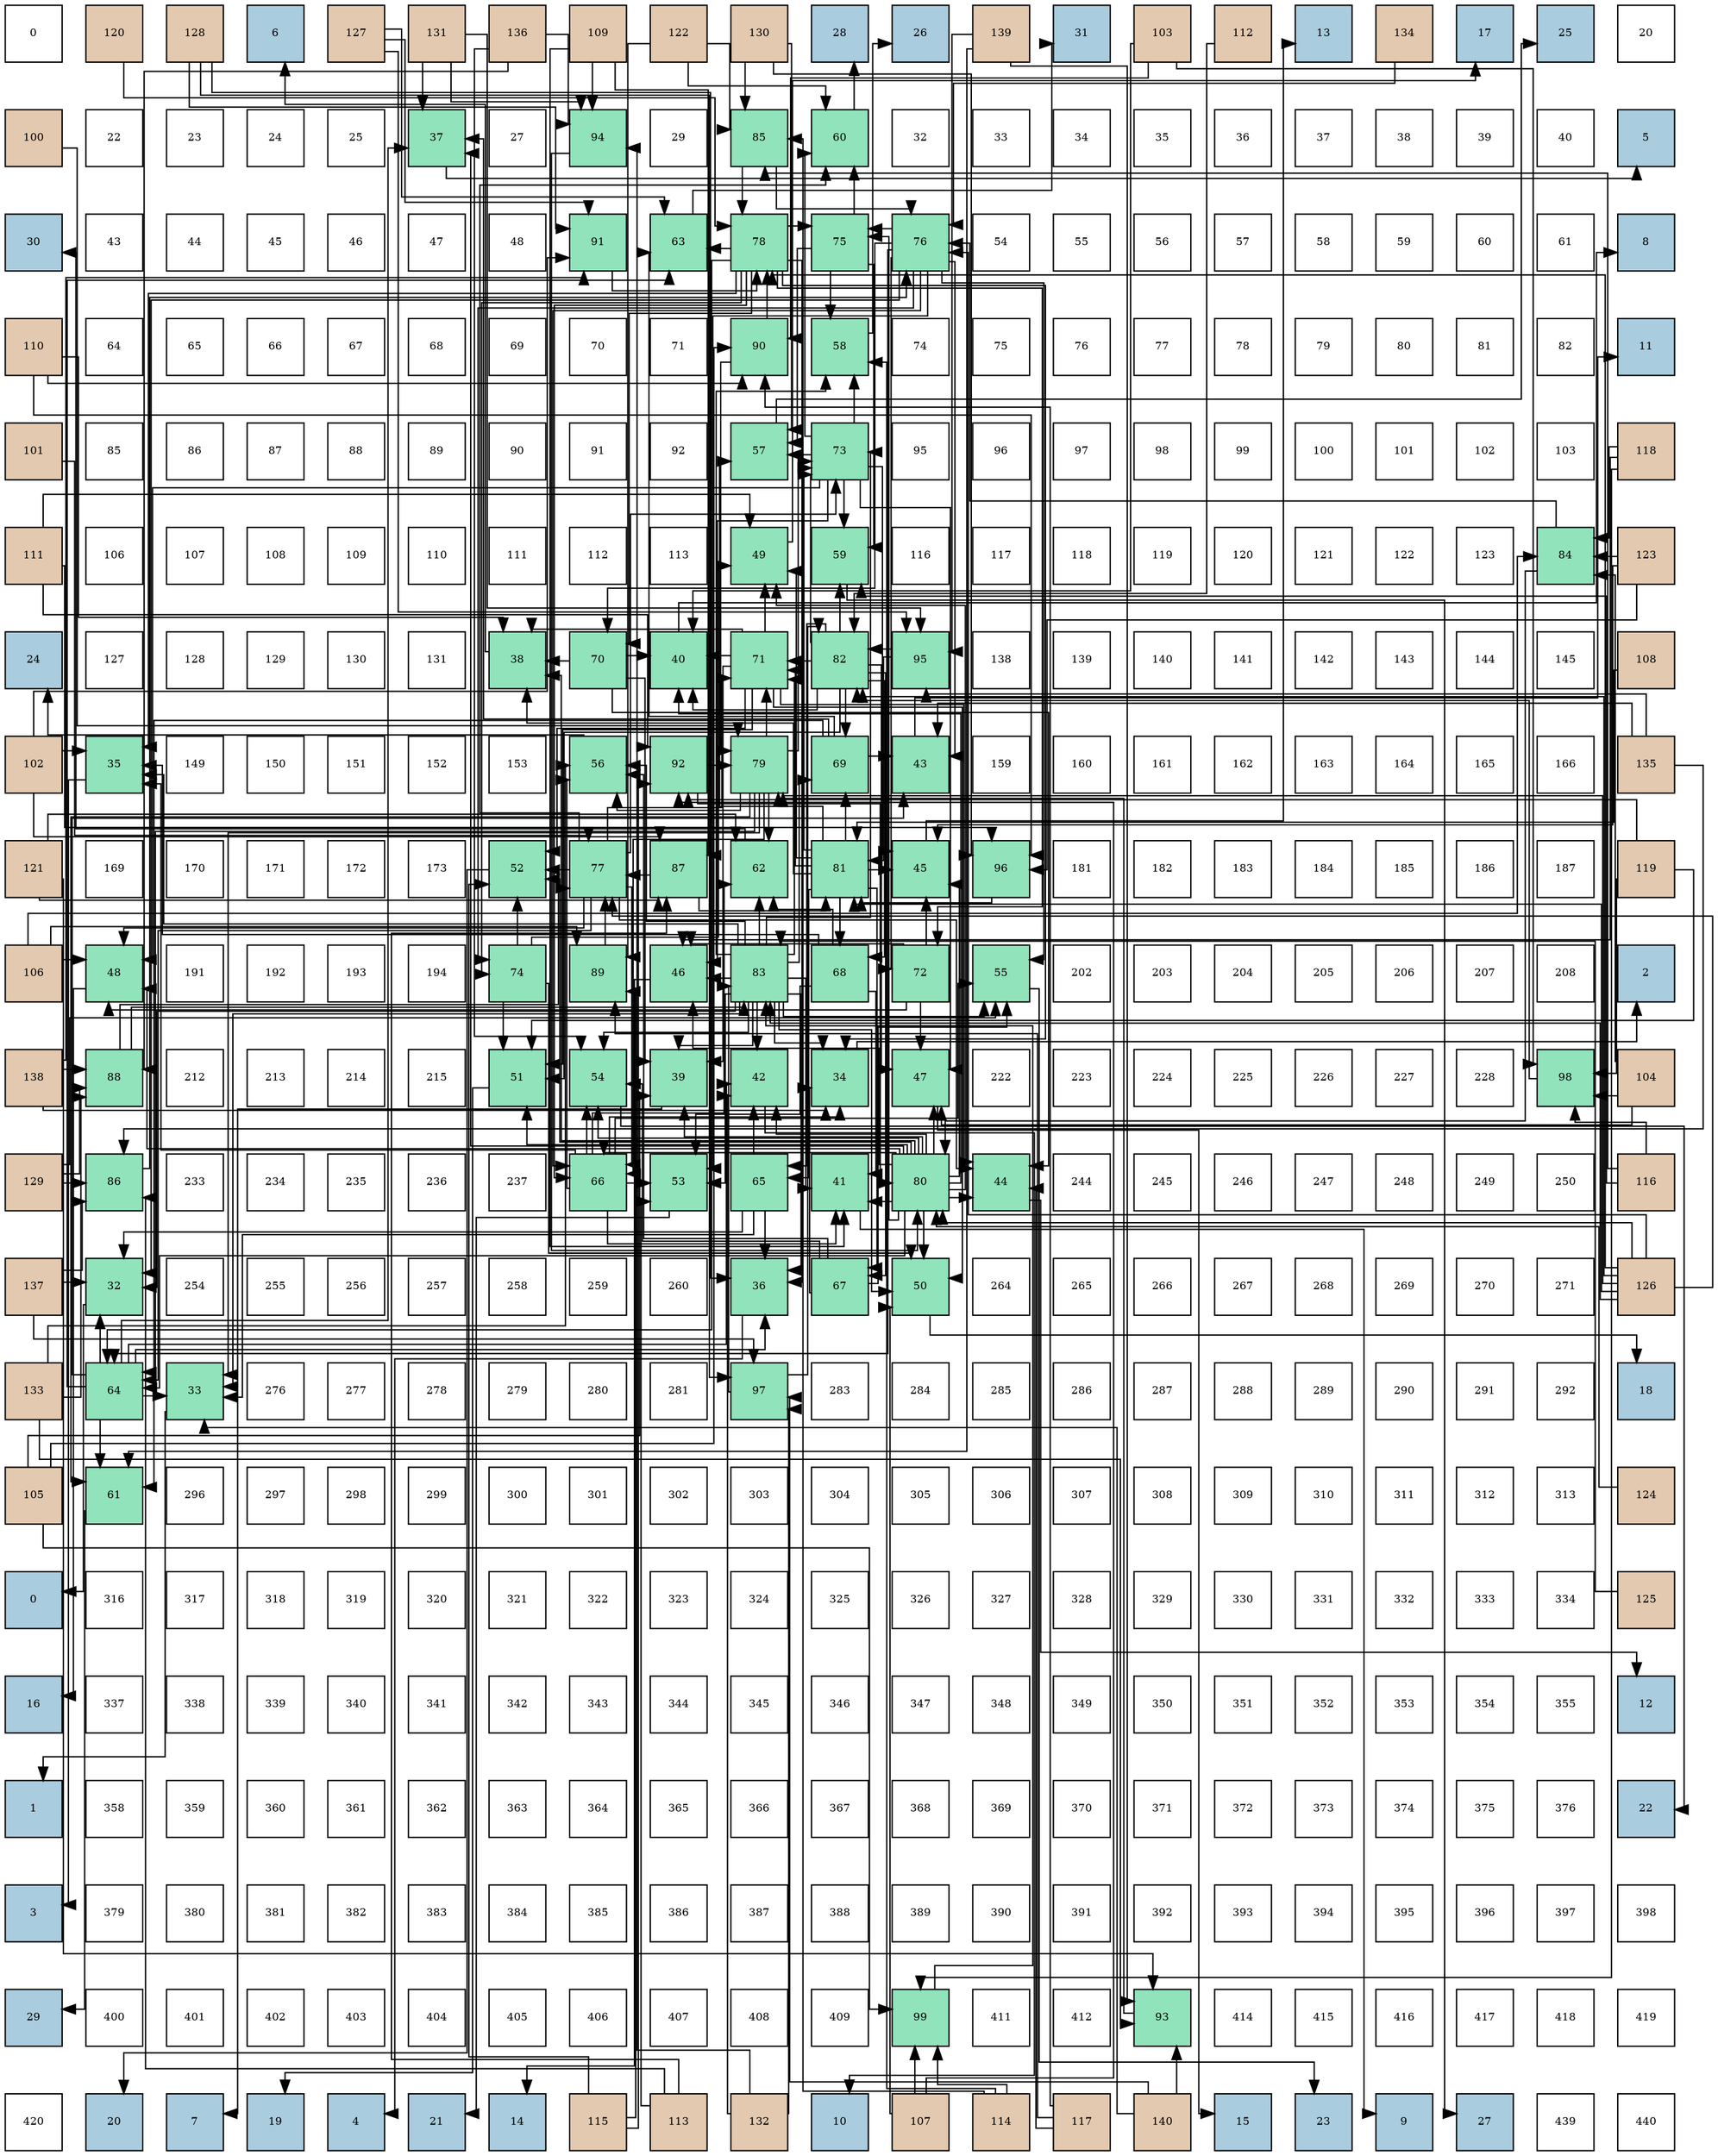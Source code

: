 digraph layout{
 rankdir=TB;
 splines=ortho;
 node [style=filled shape=square fixedsize=true width=0.6];
0[label="0", fontsize=8, fillcolor="#ffffff"];
1[label="120", fontsize=8, fillcolor="#e3c9af"];
2[label="128", fontsize=8, fillcolor="#e3c9af"];
3[label="6", fontsize=8, fillcolor="#a9ccde"];
4[label="127", fontsize=8, fillcolor="#e3c9af"];
5[label="131", fontsize=8, fillcolor="#e3c9af"];
6[label="136", fontsize=8, fillcolor="#e3c9af"];
7[label="109", fontsize=8, fillcolor="#e3c9af"];
8[label="122", fontsize=8, fillcolor="#e3c9af"];
9[label="130", fontsize=8, fillcolor="#e3c9af"];
10[label="28", fontsize=8, fillcolor="#a9ccde"];
11[label="26", fontsize=8, fillcolor="#a9ccde"];
12[label="139", fontsize=8, fillcolor="#e3c9af"];
13[label="31", fontsize=8, fillcolor="#a9ccde"];
14[label="103", fontsize=8, fillcolor="#e3c9af"];
15[label="112", fontsize=8, fillcolor="#e3c9af"];
16[label="13", fontsize=8, fillcolor="#a9ccde"];
17[label="134", fontsize=8, fillcolor="#e3c9af"];
18[label="17", fontsize=8, fillcolor="#a9ccde"];
19[label="25", fontsize=8, fillcolor="#a9ccde"];
20[label="20", fontsize=8, fillcolor="#ffffff"];
21[label="100", fontsize=8, fillcolor="#e3c9af"];
22[label="22", fontsize=8, fillcolor="#ffffff"];
23[label="23", fontsize=8, fillcolor="#ffffff"];
24[label="24", fontsize=8, fillcolor="#ffffff"];
25[label="25", fontsize=8, fillcolor="#ffffff"];
26[label="37", fontsize=8, fillcolor="#91e3bb"];
27[label="27", fontsize=8, fillcolor="#ffffff"];
28[label="94", fontsize=8, fillcolor="#91e3bb"];
29[label="29", fontsize=8, fillcolor="#ffffff"];
30[label="85", fontsize=8, fillcolor="#91e3bb"];
31[label="60", fontsize=8, fillcolor="#91e3bb"];
32[label="32", fontsize=8, fillcolor="#ffffff"];
33[label="33", fontsize=8, fillcolor="#ffffff"];
34[label="34", fontsize=8, fillcolor="#ffffff"];
35[label="35", fontsize=8, fillcolor="#ffffff"];
36[label="36", fontsize=8, fillcolor="#ffffff"];
37[label="37", fontsize=8, fillcolor="#ffffff"];
38[label="38", fontsize=8, fillcolor="#ffffff"];
39[label="39", fontsize=8, fillcolor="#ffffff"];
40[label="40", fontsize=8, fillcolor="#ffffff"];
41[label="5", fontsize=8, fillcolor="#a9ccde"];
42[label="30", fontsize=8, fillcolor="#a9ccde"];
43[label="43", fontsize=8, fillcolor="#ffffff"];
44[label="44", fontsize=8, fillcolor="#ffffff"];
45[label="45", fontsize=8, fillcolor="#ffffff"];
46[label="46", fontsize=8, fillcolor="#ffffff"];
47[label="47", fontsize=8, fillcolor="#ffffff"];
48[label="48", fontsize=8, fillcolor="#ffffff"];
49[label="91", fontsize=8, fillcolor="#91e3bb"];
50[label="63", fontsize=8, fillcolor="#91e3bb"];
51[label="78", fontsize=8, fillcolor="#91e3bb"];
52[label="75", fontsize=8, fillcolor="#91e3bb"];
53[label="76", fontsize=8, fillcolor="#91e3bb"];
54[label="54", fontsize=8, fillcolor="#ffffff"];
55[label="55", fontsize=8, fillcolor="#ffffff"];
56[label="56", fontsize=8, fillcolor="#ffffff"];
57[label="57", fontsize=8, fillcolor="#ffffff"];
58[label="58", fontsize=8, fillcolor="#ffffff"];
59[label="59", fontsize=8, fillcolor="#ffffff"];
60[label="60", fontsize=8, fillcolor="#ffffff"];
61[label="61", fontsize=8, fillcolor="#ffffff"];
62[label="8", fontsize=8, fillcolor="#a9ccde"];
63[label="110", fontsize=8, fillcolor="#e3c9af"];
64[label="64", fontsize=8, fillcolor="#ffffff"];
65[label="65", fontsize=8, fillcolor="#ffffff"];
66[label="66", fontsize=8, fillcolor="#ffffff"];
67[label="67", fontsize=8, fillcolor="#ffffff"];
68[label="68", fontsize=8, fillcolor="#ffffff"];
69[label="69", fontsize=8, fillcolor="#ffffff"];
70[label="70", fontsize=8, fillcolor="#ffffff"];
71[label="71", fontsize=8, fillcolor="#ffffff"];
72[label="90", fontsize=8, fillcolor="#91e3bb"];
73[label="58", fontsize=8, fillcolor="#91e3bb"];
74[label="74", fontsize=8, fillcolor="#ffffff"];
75[label="75", fontsize=8, fillcolor="#ffffff"];
76[label="76", fontsize=8, fillcolor="#ffffff"];
77[label="77", fontsize=8, fillcolor="#ffffff"];
78[label="78", fontsize=8, fillcolor="#ffffff"];
79[label="79", fontsize=8, fillcolor="#ffffff"];
80[label="80", fontsize=8, fillcolor="#ffffff"];
81[label="81", fontsize=8, fillcolor="#ffffff"];
82[label="82", fontsize=8, fillcolor="#ffffff"];
83[label="11", fontsize=8, fillcolor="#a9ccde"];
84[label="101", fontsize=8, fillcolor="#e3c9af"];
85[label="85", fontsize=8, fillcolor="#ffffff"];
86[label="86", fontsize=8, fillcolor="#ffffff"];
87[label="87", fontsize=8, fillcolor="#ffffff"];
88[label="88", fontsize=8, fillcolor="#ffffff"];
89[label="89", fontsize=8, fillcolor="#ffffff"];
90[label="90", fontsize=8, fillcolor="#ffffff"];
91[label="91", fontsize=8, fillcolor="#ffffff"];
92[label="92", fontsize=8, fillcolor="#ffffff"];
93[label="57", fontsize=8, fillcolor="#91e3bb"];
94[label="73", fontsize=8, fillcolor="#91e3bb"];
95[label="95", fontsize=8, fillcolor="#ffffff"];
96[label="96", fontsize=8, fillcolor="#ffffff"];
97[label="97", fontsize=8, fillcolor="#ffffff"];
98[label="98", fontsize=8, fillcolor="#ffffff"];
99[label="99", fontsize=8, fillcolor="#ffffff"];
100[label="100", fontsize=8, fillcolor="#ffffff"];
101[label="101", fontsize=8, fillcolor="#ffffff"];
102[label="102", fontsize=8, fillcolor="#ffffff"];
103[label="103", fontsize=8, fillcolor="#ffffff"];
104[label="118", fontsize=8, fillcolor="#e3c9af"];
105[label="111", fontsize=8, fillcolor="#e3c9af"];
106[label="106", fontsize=8, fillcolor="#ffffff"];
107[label="107", fontsize=8, fillcolor="#ffffff"];
108[label="108", fontsize=8, fillcolor="#ffffff"];
109[label="109", fontsize=8, fillcolor="#ffffff"];
110[label="110", fontsize=8, fillcolor="#ffffff"];
111[label="111", fontsize=8, fillcolor="#ffffff"];
112[label="112", fontsize=8, fillcolor="#ffffff"];
113[label="113", fontsize=8, fillcolor="#ffffff"];
114[label="49", fontsize=8, fillcolor="#91e3bb"];
115[label="59", fontsize=8, fillcolor="#91e3bb"];
116[label="116", fontsize=8, fillcolor="#ffffff"];
117[label="117", fontsize=8, fillcolor="#ffffff"];
118[label="118", fontsize=8, fillcolor="#ffffff"];
119[label="119", fontsize=8, fillcolor="#ffffff"];
120[label="120", fontsize=8, fillcolor="#ffffff"];
121[label="121", fontsize=8, fillcolor="#ffffff"];
122[label="122", fontsize=8, fillcolor="#ffffff"];
123[label="123", fontsize=8, fillcolor="#ffffff"];
124[label="84", fontsize=8, fillcolor="#91e3bb"];
125[label="123", fontsize=8, fillcolor="#e3c9af"];
126[label="24", fontsize=8, fillcolor="#a9ccde"];
127[label="127", fontsize=8, fillcolor="#ffffff"];
128[label="128", fontsize=8, fillcolor="#ffffff"];
129[label="129", fontsize=8, fillcolor="#ffffff"];
130[label="130", fontsize=8, fillcolor="#ffffff"];
131[label="131", fontsize=8, fillcolor="#ffffff"];
132[label="38", fontsize=8, fillcolor="#91e3bb"];
133[label="70", fontsize=8, fillcolor="#91e3bb"];
134[label="40", fontsize=8, fillcolor="#91e3bb"];
135[label="71", fontsize=8, fillcolor="#91e3bb"];
136[label="82", fontsize=8, fillcolor="#91e3bb"];
137[label="95", fontsize=8, fillcolor="#91e3bb"];
138[label="138", fontsize=8, fillcolor="#ffffff"];
139[label="139", fontsize=8, fillcolor="#ffffff"];
140[label="140", fontsize=8, fillcolor="#ffffff"];
141[label="141", fontsize=8, fillcolor="#ffffff"];
142[label="142", fontsize=8, fillcolor="#ffffff"];
143[label="143", fontsize=8, fillcolor="#ffffff"];
144[label="144", fontsize=8, fillcolor="#ffffff"];
145[label="145", fontsize=8, fillcolor="#ffffff"];
146[label="108", fontsize=8, fillcolor="#e3c9af"];
147[label="102", fontsize=8, fillcolor="#e3c9af"];
148[label="35", fontsize=8, fillcolor="#91e3bb"];
149[label="149", fontsize=8, fillcolor="#ffffff"];
150[label="150", fontsize=8, fillcolor="#ffffff"];
151[label="151", fontsize=8, fillcolor="#ffffff"];
152[label="152", fontsize=8, fillcolor="#ffffff"];
153[label="153", fontsize=8, fillcolor="#ffffff"];
154[label="56", fontsize=8, fillcolor="#91e3bb"];
155[label="92", fontsize=8, fillcolor="#91e3bb"];
156[label="79", fontsize=8, fillcolor="#91e3bb"];
157[label="69", fontsize=8, fillcolor="#91e3bb"];
158[label="43", fontsize=8, fillcolor="#91e3bb"];
159[label="159", fontsize=8, fillcolor="#ffffff"];
160[label="160", fontsize=8, fillcolor="#ffffff"];
161[label="161", fontsize=8, fillcolor="#ffffff"];
162[label="162", fontsize=8, fillcolor="#ffffff"];
163[label="163", fontsize=8, fillcolor="#ffffff"];
164[label="164", fontsize=8, fillcolor="#ffffff"];
165[label="165", fontsize=8, fillcolor="#ffffff"];
166[label="166", fontsize=8, fillcolor="#ffffff"];
167[label="135", fontsize=8, fillcolor="#e3c9af"];
168[label="121", fontsize=8, fillcolor="#e3c9af"];
169[label="169", fontsize=8, fillcolor="#ffffff"];
170[label="170", fontsize=8, fillcolor="#ffffff"];
171[label="171", fontsize=8, fillcolor="#ffffff"];
172[label="172", fontsize=8, fillcolor="#ffffff"];
173[label="173", fontsize=8, fillcolor="#ffffff"];
174[label="52", fontsize=8, fillcolor="#91e3bb"];
175[label="77", fontsize=8, fillcolor="#91e3bb"];
176[label="87", fontsize=8, fillcolor="#91e3bb"];
177[label="62", fontsize=8, fillcolor="#91e3bb"];
178[label="81", fontsize=8, fillcolor="#91e3bb"];
179[label="45", fontsize=8, fillcolor="#91e3bb"];
180[label="96", fontsize=8, fillcolor="#91e3bb"];
181[label="181", fontsize=8, fillcolor="#ffffff"];
182[label="182", fontsize=8, fillcolor="#ffffff"];
183[label="183", fontsize=8, fillcolor="#ffffff"];
184[label="184", fontsize=8, fillcolor="#ffffff"];
185[label="185", fontsize=8, fillcolor="#ffffff"];
186[label="186", fontsize=8, fillcolor="#ffffff"];
187[label="187", fontsize=8, fillcolor="#ffffff"];
188[label="119", fontsize=8, fillcolor="#e3c9af"];
189[label="106", fontsize=8, fillcolor="#e3c9af"];
190[label="48", fontsize=8, fillcolor="#91e3bb"];
191[label="191", fontsize=8, fillcolor="#ffffff"];
192[label="192", fontsize=8, fillcolor="#ffffff"];
193[label="193", fontsize=8, fillcolor="#ffffff"];
194[label="194", fontsize=8, fillcolor="#ffffff"];
195[label="74", fontsize=8, fillcolor="#91e3bb"];
196[label="89", fontsize=8, fillcolor="#91e3bb"];
197[label="46", fontsize=8, fillcolor="#91e3bb"];
198[label="83", fontsize=8, fillcolor="#91e3bb"];
199[label="68", fontsize=8, fillcolor="#91e3bb"];
200[label="72", fontsize=8, fillcolor="#91e3bb"];
201[label="55", fontsize=8, fillcolor="#91e3bb"];
202[label="202", fontsize=8, fillcolor="#ffffff"];
203[label="203", fontsize=8, fillcolor="#ffffff"];
204[label="204", fontsize=8, fillcolor="#ffffff"];
205[label="205", fontsize=8, fillcolor="#ffffff"];
206[label="206", fontsize=8, fillcolor="#ffffff"];
207[label="207", fontsize=8, fillcolor="#ffffff"];
208[label="208", fontsize=8, fillcolor="#ffffff"];
209[label="2", fontsize=8, fillcolor="#a9ccde"];
210[label="138", fontsize=8, fillcolor="#e3c9af"];
211[label="88", fontsize=8, fillcolor="#91e3bb"];
212[label="212", fontsize=8, fillcolor="#ffffff"];
213[label="213", fontsize=8, fillcolor="#ffffff"];
214[label="214", fontsize=8, fillcolor="#ffffff"];
215[label="215", fontsize=8, fillcolor="#ffffff"];
216[label="51", fontsize=8, fillcolor="#91e3bb"];
217[label="54", fontsize=8, fillcolor="#91e3bb"];
218[label="39", fontsize=8, fillcolor="#91e3bb"];
219[label="42", fontsize=8, fillcolor="#91e3bb"];
220[label="34", fontsize=8, fillcolor="#91e3bb"];
221[label="47", fontsize=8, fillcolor="#91e3bb"];
222[label="222", fontsize=8, fillcolor="#ffffff"];
223[label="223", fontsize=8, fillcolor="#ffffff"];
224[label="224", fontsize=8, fillcolor="#ffffff"];
225[label="225", fontsize=8, fillcolor="#ffffff"];
226[label="226", fontsize=8, fillcolor="#ffffff"];
227[label="227", fontsize=8, fillcolor="#ffffff"];
228[label="228", fontsize=8, fillcolor="#ffffff"];
229[label="98", fontsize=8, fillcolor="#91e3bb"];
230[label="104", fontsize=8, fillcolor="#e3c9af"];
231[label="129", fontsize=8, fillcolor="#e3c9af"];
232[label="86", fontsize=8, fillcolor="#91e3bb"];
233[label="233", fontsize=8, fillcolor="#ffffff"];
234[label="234", fontsize=8, fillcolor="#ffffff"];
235[label="235", fontsize=8, fillcolor="#ffffff"];
236[label="236", fontsize=8, fillcolor="#ffffff"];
237[label="237", fontsize=8, fillcolor="#ffffff"];
238[label="66", fontsize=8, fillcolor="#91e3bb"];
239[label="53", fontsize=8, fillcolor="#91e3bb"];
240[label="65", fontsize=8, fillcolor="#91e3bb"];
241[label="41", fontsize=8, fillcolor="#91e3bb"];
242[label="80", fontsize=8, fillcolor="#91e3bb"];
243[label="44", fontsize=8, fillcolor="#91e3bb"];
244[label="244", fontsize=8, fillcolor="#ffffff"];
245[label="245", fontsize=8, fillcolor="#ffffff"];
246[label="246", fontsize=8, fillcolor="#ffffff"];
247[label="247", fontsize=8, fillcolor="#ffffff"];
248[label="248", fontsize=8, fillcolor="#ffffff"];
249[label="249", fontsize=8, fillcolor="#ffffff"];
250[label="250", fontsize=8, fillcolor="#ffffff"];
251[label="116", fontsize=8, fillcolor="#e3c9af"];
252[label="137", fontsize=8, fillcolor="#e3c9af"];
253[label="32", fontsize=8, fillcolor="#91e3bb"];
254[label="254", fontsize=8, fillcolor="#ffffff"];
255[label="255", fontsize=8, fillcolor="#ffffff"];
256[label="256", fontsize=8, fillcolor="#ffffff"];
257[label="257", fontsize=8, fillcolor="#ffffff"];
258[label="258", fontsize=8, fillcolor="#ffffff"];
259[label="259", fontsize=8, fillcolor="#ffffff"];
260[label="260", fontsize=8, fillcolor="#ffffff"];
261[label="36", fontsize=8, fillcolor="#91e3bb"];
262[label="67", fontsize=8, fillcolor="#91e3bb"];
263[label="50", fontsize=8, fillcolor="#91e3bb"];
264[label="264", fontsize=8, fillcolor="#ffffff"];
265[label="265", fontsize=8, fillcolor="#ffffff"];
266[label="266", fontsize=8, fillcolor="#ffffff"];
267[label="267", fontsize=8, fillcolor="#ffffff"];
268[label="268", fontsize=8, fillcolor="#ffffff"];
269[label="269", fontsize=8, fillcolor="#ffffff"];
270[label="270", fontsize=8, fillcolor="#ffffff"];
271[label="271", fontsize=8, fillcolor="#ffffff"];
272[label="126", fontsize=8, fillcolor="#e3c9af"];
273[label="133", fontsize=8, fillcolor="#e3c9af"];
274[label="64", fontsize=8, fillcolor="#91e3bb"];
275[label="33", fontsize=8, fillcolor="#91e3bb"];
276[label="276", fontsize=8, fillcolor="#ffffff"];
277[label="277", fontsize=8, fillcolor="#ffffff"];
278[label="278", fontsize=8, fillcolor="#ffffff"];
279[label="279", fontsize=8, fillcolor="#ffffff"];
280[label="280", fontsize=8, fillcolor="#ffffff"];
281[label="281", fontsize=8, fillcolor="#ffffff"];
282[label="97", fontsize=8, fillcolor="#91e3bb"];
283[label="283", fontsize=8, fillcolor="#ffffff"];
284[label="284", fontsize=8, fillcolor="#ffffff"];
285[label="285", fontsize=8, fillcolor="#ffffff"];
286[label="286", fontsize=8, fillcolor="#ffffff"];
287[label="287", fontsize=8, fillcolor="#ffffff"];
288[label="288", fontsize=8, fillcolor="#ffffff"];
289[label="289", fontsize=8, fillcolor="#ffffff"];
290[label="290", fontsize=8, fillcolor="#ffffff"];
291[label="291", fontsize=8, fillcolor="#ffffff"];
292[label="292", fontsize=8, fillcolor="#ffffff"];
293[label="18", fontsize=8, fillcolor="#a9ccde"];
294[label="105", fontsize=8, fillcolor="#e3c9af"];
295[label="61", fontsize=8, fillcolor="#91e3bb"];
296[label="296", fontsize=8, fillcolor="#ffffff"];
297[label="297", fontsize=8, fillcolor="#ffffff"];
298[label="298", fontsize=8, fillcolor="#ffffff"];
299[label="299", fontsize=8, fillcolor="#ffffff"];
300[label="300", fontsize=8, fillcolor="#ffffff"];
301[label="301", fontsize=8, fillcolor="#ffffff"];
302[label="302", fontsize=8, fillcolor="#ffffff"];
303[label="303", fontsize=8, fillcolor="#ffffff"];
304[label="304", fontsize=8, fillcolor="#ffffff"];
305[label="305", fontsize=8, fillcolor="#ffffff"];
306[label="306", fontsize=8, fillcolor="#ffffff"];
307[label="307", fontsize=8, fillcolor="#ffffff"];
308[label="308", fontsize=8, fillcolor="#ffffff"];
309[label="309", fontsize=8, fillcolor="#ffffff"];
310[label="310", fontsize=8, fillcolor="#ffffff"];
311[label="311", fontsize=8, fillcolor="#ffffff"];
312[label="312", fontsize=8, fillcolor="#ffffff"];
313[label="313", fontsize=8, fillcolor="#ffffff"];
314[label="124", fontsize=8, fillcolor="#e3c9af"];
315[label="0", fontsize=8, fillcolor="#a9ccde"];
316[label="316", fontsize=8, fillcolor="#ffffff"];
317[label="317", fontsize=8, fillcolor="#ffffff"];
318[label="318", fontsize=8, fillcolor="#ffffff"];
319[label="319", fontsize=8, fillcolor="#ffffff"];
320[label="320", fontsize=8, fillcolor="#ffffff"];
321[label="321", fontsize=8, fillcolor="#ffffff"];
322[label="322", fontsize=8, fillcolor="#ffffff"];
323[label="323", fontsize=8, fillcolor="#ffffff"];
324[label="324", fontsize=8, fillcolor="#ffffff"];
325[label="325", fontsize=8, fillcolor="#ffffff"];
326[label="326", fontsize=8, fillcolor="#ffffff"];
327[label="327", fontsize=8, fillcolor="#ffffff"];
328[label="328", fontsize=8, fillcolor="#ffffff"];
329[label="329", fontsize=8, fillcolor="#ffffff"];
330[label="330", fontsize=8, fillcolor="#ffffff"];
331[label="331", fontsize=8, fillcolor="#ffffff"];
332[label="332", fontsize=8, fillcolor="#ffffff"];
333[label="333", fontsize=8, fillcolor="#ffffff"];
334[label="334", fontsize=8, fillcolor="#ffffff"];
335[label="125", fontsize=8, fillcolor="#e3c9af"];
336[label="16", fontsize=8, fillcolor="#a9ccde"];
337[label="337", fontsize=8, fillcolor="#ffffff"];
338[label="338", fontsize=8, fillcolor="#ffffff"];
339[label="339", fontsize=8, fillcolor="#ffffff"];
340[label="340", fontsize=8, fillcolor="#ffffff"];
341[label="341", fontsize=8, fillcolor="#ffffff"];
342[label="342", fontsize=8, fillcolor="#ffffff"];
343[label="343", fontsize=8, fillcolor="#ffffff"];
344[label="344", fontsize=8, fillcolor="#ffffff"];
345[label="345", fontsize=8, fillcolor="#ffffff"];
346[label="346", fontsize=8, fillcolor="#ffffff"];
347[label="347", fontsize=8, fillcolor="#ffffff"];
348[label="348", fontsize=8, fillcolor="#ffffff"];
349[label="349", fontsize=8, fillcolor="#ffffff"];
350[label="350", fontsize=8, fillcolor="#ffffff"];
351[label="351", fontsize=8, fillcolor="#ffffff"];
352[label="352", fontsize=8, fillcolor="#ffffff"];
353[label="353", fontsize=8, fillcolor="#ffffff"];
354[label="354", fontsize=8, fillcolor="#ffffff"];
355[label="355", fontsize=8, fillcolor="#ffffff"];
356[label="12", fontsize=8, fillcolor="#a9ccde"];
357[label="1", fontsize=8, fillcolor="#a9ccde"];
358[label="358", fontsize=8, fillcolor="#ffffff"];
359[label="359", fontsize=8, fillcolor="#ffffff"];
360[label="360", fontsize=8, fillcolor="#ffffff"];
361[label="361", fontsize=8, fillcolor="#ffffff"];
362[label="362", fontsize=8, fillcolor="#ffffff"];
363[label="363", fontsize=8, fillcolor="#ffffff"];
364[label="364", fontsize=8, fillcolor="#ffffff"];
365[label="365", fontsize=8, fillcolor="#ffffff"];
366[label="366", fontsize=8, fillcolor="#ffffff"];
367[label="367", fontsize=8, fillcolor="#ffffff"];
368[label="368", fontsize=8, fillcolor="#ffffff"];
369[label="369", fontsize=8, fillcolor="#ffffff"];
370[label="370", fontsize=8, fillcolor="#ffffff"];
371[label="371", fontsize=8, fillcolor="#ffffff"];
372[label="372", fontsize=8, fillcolor="#ffffff"];
373[label="373", fontsize=8, fillcolor="#ffffff"];
374[label="374", fontsize=8, fillcolor="#ffffff"];
375[label="375", fontsize=8, fillcolor="#ffffff"];
376[label="376", fontsize=8, fillcolor="#ffffff"];
377[label="22", fontsize=8, fillcolor="#a9ccde"];
378[label="3", fontsize=8, fillcolor="#a9ccde"];
379[label="379", fontsize=8, fillcolor="#ffffff"];
380[label="380", fontsize=8, fillcolor="#ffffff"];
381[label="381", fontsize=8, fillcolor="#ffffff"];
382[label="382", fontsize=8, fillcolor="#ffffff"];
383[label="383", fontsize=8, fillcolor="#ffffff"];
384[label="384", fontsize=8, fillcolor="#ffffff"];
385[label="385", fontsize=8, fillcolor="#ffffff"];
386[label="386", fontsize=8, fillcolor="#ffffff"];
387[label="387", fontsize=8, fillcolor="#ffffff"];
388[label="388", fontsize=8, fillcolor="#ffffff"];
389[label="389", fontsize=8, fillcolor="#ffffff"];
390[label="390", fontsize=8, fillcolor="#ffffff"];
391[label="391", fontsize=8, fillcolor="#ffffff"];
392[label="392", fontsize=8, fillcolor="#ffffff"];
393[label="393", fontsize=8, fillcolor="#ffffff"];
394[label="394", fontsize=8, fillcolor="#ffffff"];
395[label="395", fontsize=8, fillcolor="#ffffff"];
396[label="396", fontsize=8, fillcolor="#ffffff"];
397[label="397", fontsize=8, fillcolor="#ffffff"];
398[label="398", fontsize=8, fillcolor="#ffffff"];
399[label="29", fontsize=8, fillcolor="#a9ccde"];
400[label="400", fontsize=8, fillcolor="#ffffff"];
401[label="401", fontsize=8, fillcolor="#ffffff"];
402[label="402", fontsize=8, fillcolor="#ffffff"];
403[label="403", fontsize=8, fillcolor="#ffffff"];
404[label="404", fontsize=8, fillcolor="#ffffff"];
405[label="405", fontsize=8, fillcolor="#ffffff"];
406[label="406", fontsize=8, fillcolor="#ffffff"];
407[label="407", fontsize=8, fillcolor="#ffffff"];
408[label="408", fontsize=8, fillcolor="#ffffff"];
409[label="409", fontsize=8, fillcolor="#ffffff"];
410[label="99", fontsize=8, fillcolor="#91e3bb"];
411[label="411", fontsize=8, fillcolor="#ffffff"];
412[label="412", fontsize=8, fillcolor="#ffffff"];
413[label="93", fontsize=8, fillcolor="#91e3bb"];
414[label="414", fontsize=8, fillcolor="#ffffff"];
415[label="415", fontsize=8, fillcolor="#ffffff"];
416[label="416", fontsize=8, fillcolor="#ffffff"];
417[label="417", fontsize=8, fillcolor="#ffffff"];
418[label="418", fontsize=8, fillcolor="#ffffff"];
419[label="419", fontsize=8, fillcolor="#ffffff"];
420[label="420", fontsize=8, fillcolor="#ffffff"];
421[label="20", fontsize=8, fillcolor="#a9ccde"];
422[label="7", fontsize=8, fillcolor="#a9ccde"];
423[label="19", fontsize=8, fillcolor="#a9ccde"];
424[label="4", fontsize=8, fillcolor="#a9ccde"];
425[label="21", fontsize=8, fillcolor="#a9ccde"];
426[label="14", fontsize=8, fillcolor="#a9ccde"];
427[label="115", fontsize=8, fillcolor="#e3c9af"];
428[label="113", fontsize=8, fillcolor="#e3c9af"];
429[label="132", fontsize=8, fillcolor="#e3c9af"];
430[label="10", fontsize=8, fillcolor="#a9ccde"];
431[label="107", fontsize=8, fillcolor="#e3c9af"];
432[label="114", fontsize=8, fillcolor="#e3c9af"];
433[label="117", fontsize=8, fillcolor="#e3c9af"];
434[label="140", fontsize=8, fillcolor="#e3c9af"];
435[label="15", fontsize=8, fillcolor="#a9ccde"];
436[label="23", fontsize=8, fillcolor="#a9ccde"];
437[label="9", fontsize=8, fillcolor="#a9ccde"];
438[label="27", fontsize=8, fillcolor="#a9ccde"];
439[label="439", fontsize=8, fillcolor="#ffffff"];
440[label="440", fontsize=8, fillcolor="#ffffff"];
edge [constraint=false, style=vis];253 -> 315;
275 -> 357;
220 -> 209;
148 -> 378;
261 -> 424;
26 -> 41;
132 -> 3;
218 -> 422;
134 -> 62;
241 -> 437;
219 -> 430;
158 -> 83;
243 -> 356;
179 -> 16;
197 -> 426;
221 -> 435;
190 -> 336;
114 -> 18;
263 -> 293;
216 -> 423;
174 -> 421;
239 -> 425;
217 -> 377;
201 -> 436;
154 -> 126;
93 -> 19;
73 -> 11;
115 -> 438;
31 -> 10;
295 -> 399;
177 -> 42;
50 -> 13;
274 -> 253;
274 -> 275;
274 -> 261;
274 -> 26;
274 -> 219;
274 -> 158;
274 -> 295;
274 -> 50;
240 -> 253;
240 -> 275;
240 -> 261;
240 -> 219;
238 -> 220;
238 -> 148;
238 -> 241;
238 -> 239;
238 -> 217;
238 -> 201;
238 -> 154;
238 -> 177;
262 -> 220;
262 -> 217;
262 -> 201;
262 -> 154;
199 -> 148;
199 -> 241;
199 -> 239;
199 -> 177;
157 -> 26;
157 -> 158;
157 -> 295;
157 -> 50;
133 -> 132;
133 -> 218;
133 -> 134;
133 -> 243;
135 -> 132;
135 -> 218;
135 -> 134;
135 -> 243;
135 -> 114;
135 -> 263;
135 -> 216;
135 -> 174;
200 -> 179;
200 -> 197;
200 -> 221;
200 -> 190;
94 -> 179;
94 -> 197;
94 -> 221;
94 -> 190;
94 -> 93;
94 -> 73;
94 -> 115;
94 -> 31;
195 -> 114;
195 -> 263;
195 -> 216;
195 -> 174;
52 -> 93;
52 -> 73;
52 -> 115;
52 -> 31;
53 -> 253;
53 -> 158;
53 -> 239;
53 -> 201;
53 -> 274;
53 -> 238;
53 -> 133;
53 -> 200;
53 -> 195;
53 -> 52;
175 -> 243;
175 -> 190;
175 -> 174;
175 -> 31;
175 -> 274;
175 -> 238;
175 -> 135;
175 -> 94;
51 -> 220;
51 -> 148;
51 -> 261;
51 -> 50;
51 -> 274;
51 -> 238;
51 -> 133;
51 -> 200;
51 -> 195;
51 -> 52;
156 -> 275;
156 -> 154;
156 -> 295;
156 -> 177;
156 -> 274;
156 -> 238;
156 -> 135;
156 -> 94;
242 -> 26;
242 -> 132;
242 -> 218;
242 -> 134;
242 -> 241;
242 -> 219;
242 -> 243;
242 -> 179;
242 -> 197;
242 -> 221;
242 -> 190;
242 -> 114;
242 -> 263;
242 -> 216;
242 -> 174;
242 -> 217;
242 -> 274;
242 -> 238;
242 -> 52;
178 -> 132;
178 -> 179;
178 -> 114;
178 -> 93;
178 -> 240;
178 -> 262;
178 -> 199;
178 -> 157;
178 -> 135;
178 -> 94;
136 -> 134;
136 -> 221;
136 -> 216;
136 -> 115;
136 -> 240;
136 -> 262;
136 -> 199;
136 -> 157;
136 -> 135;
136 -> 94;
198 -> 253;
198 -> 275;
198 -> 220;
198 -> 148;
198 -> 261;
198 -> 218;
198 -> 241;
198 -> 219;
198 -> 197;
198 -> 263;
198 -> 239;
198 -> 217;
198 -> 201;
198 -> 154;
198 -> 73;
198 -> 177;
198 -> 157;
198 -> 135;
198 -> 94;
124 -> 53;
124 -> 242;
30 -> 53;
30 -> 51;
232 -> 53;
176 -> 175;
176 -> 178;
211 -> 175;
211 -> 198;
196 -> 175;
72 -> 51;
72 -> 156;
49 -> 51;
155 -> 156;
155 -> 242;
413 -> 156;
28 -> 242;
137 -> 178;
137 -> 136;
180 -> 178;
282 -> 136;
282 -> 198;
229 -> 136;
410 -> 198;
21 -> 156;
84 -> 175;
147 -> 148;
147 -> 176;
147 -> 49;
14 -> 134;
14 -> 72;
14 -> 229;
230 -> 221;
230 -> 124;
230 -> 229;
294 -> 218;
294 -> 72;
294 -> 410;
189 -> 190;
189 -> 124;
189 -> 196;
431 -> 263;
431 -> 155;
431 -> 410;
146 -> 178;
7 -> 241;
7 -> 176;
7 -> 28;
63 -> 132;
63 -> 72;
63 -> 180;
105 -> 114;
105 -> 155;
105 -> 180;
15 -> 136;
428 -> 239;
428 -> 232;
428 -> 176;
432 -> 73;
432 -> 30;
432 -> 410;
427 -> 174;
427 -> 196;
427 -> 155;
251 -> 115;
251 -> 30;
251 -> 229;
433 -> 243;
433 -> 196;
433 -> 72;
104 -> 197;
104 -> 124;
104 -> 410;
188 -> 216;
188 -> 155;
188 -> 229;
1 -> 51;
168 -> 177;
168 -> 176;
168 -> 413;
8 -> 31;
8 -> 30;
8 -> 196;
125 -> 179;
125 -> 124;
125 -> 180;
314 -> 242;
335 -> 198;
272 -> 53;
272 -> 175;
272 -> 51;
272 -> 156;
272 -> 242;
272 -> 178;
272 -> 136;
272 -> 198;
4 -> 50;
4 -> 49;
4 -> 137;
2 -> 261;
2 -> 49;
2 -> 282;
231 -> 201;
231 -> 232;
231 -> 211;
9 -> 93;
9 -> 30;
9 -> 180;
5 -> 26;
5 -> 28;
5 -> 137;
429 -> 219;
429 -> 28;
429 -> 282;
273 -> 154;
273 -> 211;
273 -> 413;
17 -> 53;
167 -> 158;
167 -> 232;
167 -> 137;
6 -> 217;
6 -> 211;
6 -> 28;
252 -> 253;
252 -> 232;
252 -> 282;
210 -> 220;
210 -> 211;
210 -> 49;
12 -> 295;
12 -> 413;
12 -> 137;
434 -> 275;
434 -> 413;
434 -> 282;
edge [constraint=true, style=invis];
0 -> 21 -> 42 -> 63 -> 84 -> 105 -> 126 -> 147 -> 168 -> 189 -> 210 -> 231 -> 252 -> 273 -> 294 -> 315 -> 336 -> 357 -> 378 -> 399 -> 420;
1 -> 22 -> 43 -> 64 -> 85 -> 106 -> 127 -> 148 -> 169 -> 190 -> 211 -> 232 -> 253 -> 274 -> 295 -> 316 -> 337 -> 358 -> 379 -> 400 -> 421;
2 -> 23 -> 44 -> 65 -> 86 -> 107 -> 128 -> 149 -> 170 -> 191 -> 212 -> 233 -> 254 -> 275 -> 296 -> 317 -> 338 -> 359 -> 380 -> 401 -> 422;
3 -> 24 -> 45 -> 66 -> 87 -> 108 -> 129 -> 150 -> 171 -> 192 -> 213 -> 234 -> 255 -> 276 -> 297 -> 318 -> 339 -> 360 -> 381 -> 402 -> 423;
4 -> 25 -> 46 -> 67 -> 88 -> 109 -> 130 -> 151 -> 172 -> 193 -> 214 -> 235 -> 256 -> 277 -> 298 -> 319 -> 340 -> 361 -> 382 -> 403 -> 424;
5 -> 26 -> 47 -> 68 -> 89 -> 110 -> 131 -> 152 -> 173 -> 194 -> 215 -> 236 -> 257 -> 278 -> 299 -> 320 -> 341 -> 362 -> 383 -> 404 -> 425;
6 -> 27 -> 48 -> 69 -> 90 -> 111 -> 132 -> 153 -> 174 -> 195 -> 216 -> 237 -> 258 -> 279 -> 300 -> 321 -> 342 -> 363 -> 384 -> 405 -> 426;
7 -> 28 -> 49 -> 70 -> 91 -> 112 -> 133 -> 154 -> 175 -> 196 -> 217 -> 238 -> 259 -> 280 -> 301 -> 322 -> 343 -> 364 -> 385 -> 406 -> 427;
8 -> 29 -> 50 -> 71 -> 92 -> 113 -> 134 -> 155 -> 176 -> 197 -> 218 -> 239 -> 260 -> 281 -> 302 -> 323 -> 344 -> 365 -> 386 -> 407 -> 428;
9 -> 30 -> 51 -> 72 -> 93 -> 114 -> 135 -> 156 -> 177 -> 198 -> 219 -> 240 -> 261 -> 282 -> 303 -> 324 -> 345 -> 366 -> 387 -> 408 -> 429;
10 -> 31 -> 52 -> 73 -> 94 -> 115 -> 136 -> 157 -> 178 -> 199 -> 220 -> 241 -> 262 -> 283 -> 304 -> 325 -> 346 -> 367 -> 388 -> 409 -> 430;
11 -> 32 -> 53 -> 74 -> 95 -> 116 -> 137 -> 158 -> 179 -> 200 -> 221 -> 242 -> 263 -> 284 -> 305 -> 326 -> 347 -> 368 -> 389 -> 410 -> 431;
12 -> 33 -> 54 -> 75 -> 96 -> 117 -> 138 -> 159 -> 180 -> 201 -> 222 -> 243 -> 264 -> 285 -> 306 -> 327 -> 348 -> 369 -> 390 -> 411 -> 432;
13 -> 34 -> 55 -> 76 -> 97 -> 118 -> 139 -> 160 -> 181 -> 202 -> 223 -> 244 -> 265 -> 286 -> 307 -> 328 -> 349 -> 370 -> 391 -> 412 -> 433;
14 -> 35 -> 56 -> 77 -> 98 -> 119 -> 140 -> 161 -> 182 -> 203 -> 224 -> 245 -> 266 -> 287 -> 308 -> 329 -> 350 -> 371 -> 392 -> 413 -> 434;
15 -> 36 -> 57 -> 78 -> 99 -> 120 -> 141 -> 162 -> 183 -> 204 -> 225 -> 246 -> 267 -> 288 -> 309 -> 330 -> 351 -> 372 -> 393 -> 414 -> 435;
16 -> 37 -> 58 -> 79 -> 100 -> 121 -> 142 -> 163 -> 184 -> 205 -> 226 -> 247 -> 268 -> 289 -> 310 -> 331 -> 352 -> 373 -> 394 -> 415 -> 436;
17 -> 38 -> 59 -> 80 -> 101 -> 122 -> 143 -> 164 -> 185 -> 206 -> 227 -> 248 -> 269 -> 290 -> 311 -> 332 -> 353 -> 374 -> 395 -> 416 -> 437;
18 -> 39 -> 60 -> 81 -> 102 -> 123 -> 144 -> 165 -> 186 -> 207 -> 228 -> 249 -> 270 -> 291 -> 312 -> 333 -> 354 -> 375 -> 396 -> 417 -> 438;
19 -> 40 -> 61 -> 82 -> 103 -> 124 -> 145 -> 166 -> 187 -> 208 -> 229 -> 250 -> 271 -> 292 -> 313 -> 334 -> 355 -> 376 -> 397 -> 418 -> 439;
20 -> 41 -> 62 -> 83 -> 104 -> 125 -> 146 -> 167 -> 188 -> 209 -> 230 -> 251 -> 272 -> 293 -> 314 -> 335 -> 356 -> 377 -> 398 -> 419 -> 440;
rank = same {0 -> 1 -> 2 -> 3 -> 4 -> 5 -> 6 -> 7 -> 8 -> 9 -> 10 -> 11 -> 12 -> 13 -> 14 -> 15 -> 16 -> 17 -> 18 -> 19 -> 20};
rank = same {21 -> 22 -> 23 -> 24 -> 25 -> 26 -> 27 -> 28 -> 29 -> 30 -> 31 -> 32 -> 33 -> 34 -> 35 -> 36 -> 37 -> 38 -> 39 -> 40 -> 41};
rank = same {42 -> 43 -> 44 -> 45 -> 46 -> 47 -> 48 -> 49 -> 50 -> 51 -> 52 -> 53 -> 54 -> 55 -> 56 -> 57 -> 58 -> 59 -> 60 -> 61 -> 62};
rank = same {63 -> 64 -> 65 -> 66 -> 67 -> 68 -> 69 -> 70 -> 71 -> 72 -> 73 -> 74 -> 75 -> 76 -> 77 -> 78 -> 79 -> 80 -> 81 -> 82 -> 83};
rank = same {84 -> 85 -> 86 -> 87 -> 88 -> 89 -> 90 -> 91 -> 92 -> 93 -> 94 -> 95 -> 96 -> 97 -> 98 -> 99 -> 100 -> 101 -> 102 -> 103 -> 104};
rank = same {105 -> 106 -> 107 -> 108 -> 109 -> 110 -> 111 -> 112 -> 113 -> 114 -> 115 -> 116 -> 117 -> 118 -> 119 -> 120 -> 121 -> 122 -> 123 -> 124 -> 125};
rank = same {126 -> 127 -> 128 -> 129 -> 130 -> 131 -> 132 -> 133 -> 134 -> 135 -> 136 -> 137 -> 138 -> 139 -> 140 -> 141 -> 142 -> 143 -> 144 -> 145 -> 146};
rank = same {147 -> 148 -> 149 -> 150 -> 151 -> 152 -> 153 -> 154 -> 155 -> 156 -> 157 -> 158 -> 159 -> 160 -> 161 -> 162 -> 163 -> 164 -> 165 -> 166 -> 167};
rank = same {168 -> 169 -> 170 -> 171 -> 172 -> 173 -> 174 -> 175 -> 176 -> 177 -> 178 -> 179 -> 180 -> 181 -> 182 -> 183 -> 184 -> 185 -> 186 -> 187 -> 188};
rank = same {189 -> 190 -> 191 -> 192 -> 193 -> 194 -> 195 -> 196 -> 197 -> 198 -> 199 -> 200 -> 201 -> 202 -> 203 -> 204 -> 205 -> 206 -> 207 -> 208 -> 209};
rank = same {210 -> 211 -> 212 -> 213 -> 214 -> 215 -> 216 -> 217 -> 218 -> 219 -> 220 -> 221 -> 222 -> 223 -> 224 -> 225 -> 226 -> 227 -> 228 -> 229 -> 230};
rank = same {231 -> 232 -> 233 -> 234 -> 235 -> 236 -> 237 -> 238 -> 239 -> 240 -> 241 -> 242 -> 243 -> 244 -> 245 -> 246 -> 247 -> 248 -> 249 -> 250 -> 251};
rank = same {252 -> 253 -> 254 -> 255 -> 256 -> 257 -> 258 -> 259 -> 260 -> 261 -> 262 -> 263 -> 264 -> 265 -> 266 -> 267 -> 268 -> 269 -> 270 -> 271 -> 272};
rank = same {273 -> 274 -> 275 -> 276 -> 277 -> 278 -> 279 -> 280 -> 281 -> 282 -> 283 -> 284 -> 285 -> 286 -> 287 -> 288 -> 289 -> 290 -> 291 -> 292 -> 293};
rank = same {294 -> 295 -> 296 -> 297 -> 298 -> 299 -> 300 -> 301 -> 302 -> 303 -> 304 -> 305 -> 306 -> 307 -> 308 -> 309 -> 310 -> 311 -> 312 -> 313 -> 314};
rank = same {315 -> 316 -> 317 -> 318 -> 319 -> 320 -> 321 -> 322 -> 323 -> 324 -> 325 -> 326 -> 327 -> 328 -> 329 -> 330 -> 331 -> 332 -> 333 -> 334 -> 335};
rank = same {336 -> 337 -> 338 -> 339 -> 340 -> 341 -> 342 -> 343 -> 344 -> 345 -> 346 -> 347 -> 348 -> 349 -> 350 -> 351 -> 352 -> 353 -> 354 -> 355 -> 356};
rank = same {357 -> 358 -> 359 -> 360 -> 361 -> 362 -> 363 -> 364 -> 365 -> 366 -> 367 -> 368 -> 369 -> 370 -> 371 -> 372 -> 373 -> 374 -> 375 -> 376 -> 377};
rank = same {378 -> 379 -> 380 -> 381 -> 382 -> 383 -> 384 -> 385 -> 386 -> 387 -> 388 -> 389 -> 390 -> 391 -> 392 -> 393 -> 394 -> 395 -> 396 -> 397 -> 398};
rank = same {399 -> 400 -> 401 -> 402 -> 403 -> 404 -> 405 -> 406 -> 407 -> 408 -> 409 -> 410 -> 411 -> 412 -> 413 -> 414 -> 415 -> 416 -> 417 -> 418 -> 419};
rank = same {420 -> 421 -> 422 -> 423 -> 424 -> 425 -> 426 -> 427 -> 428 -> 429 -> 430 -> 431 -> 432 -> 433 -> 434 -> 435 -> 436 -> 437 -> 438 -> 439 -> 440};
}